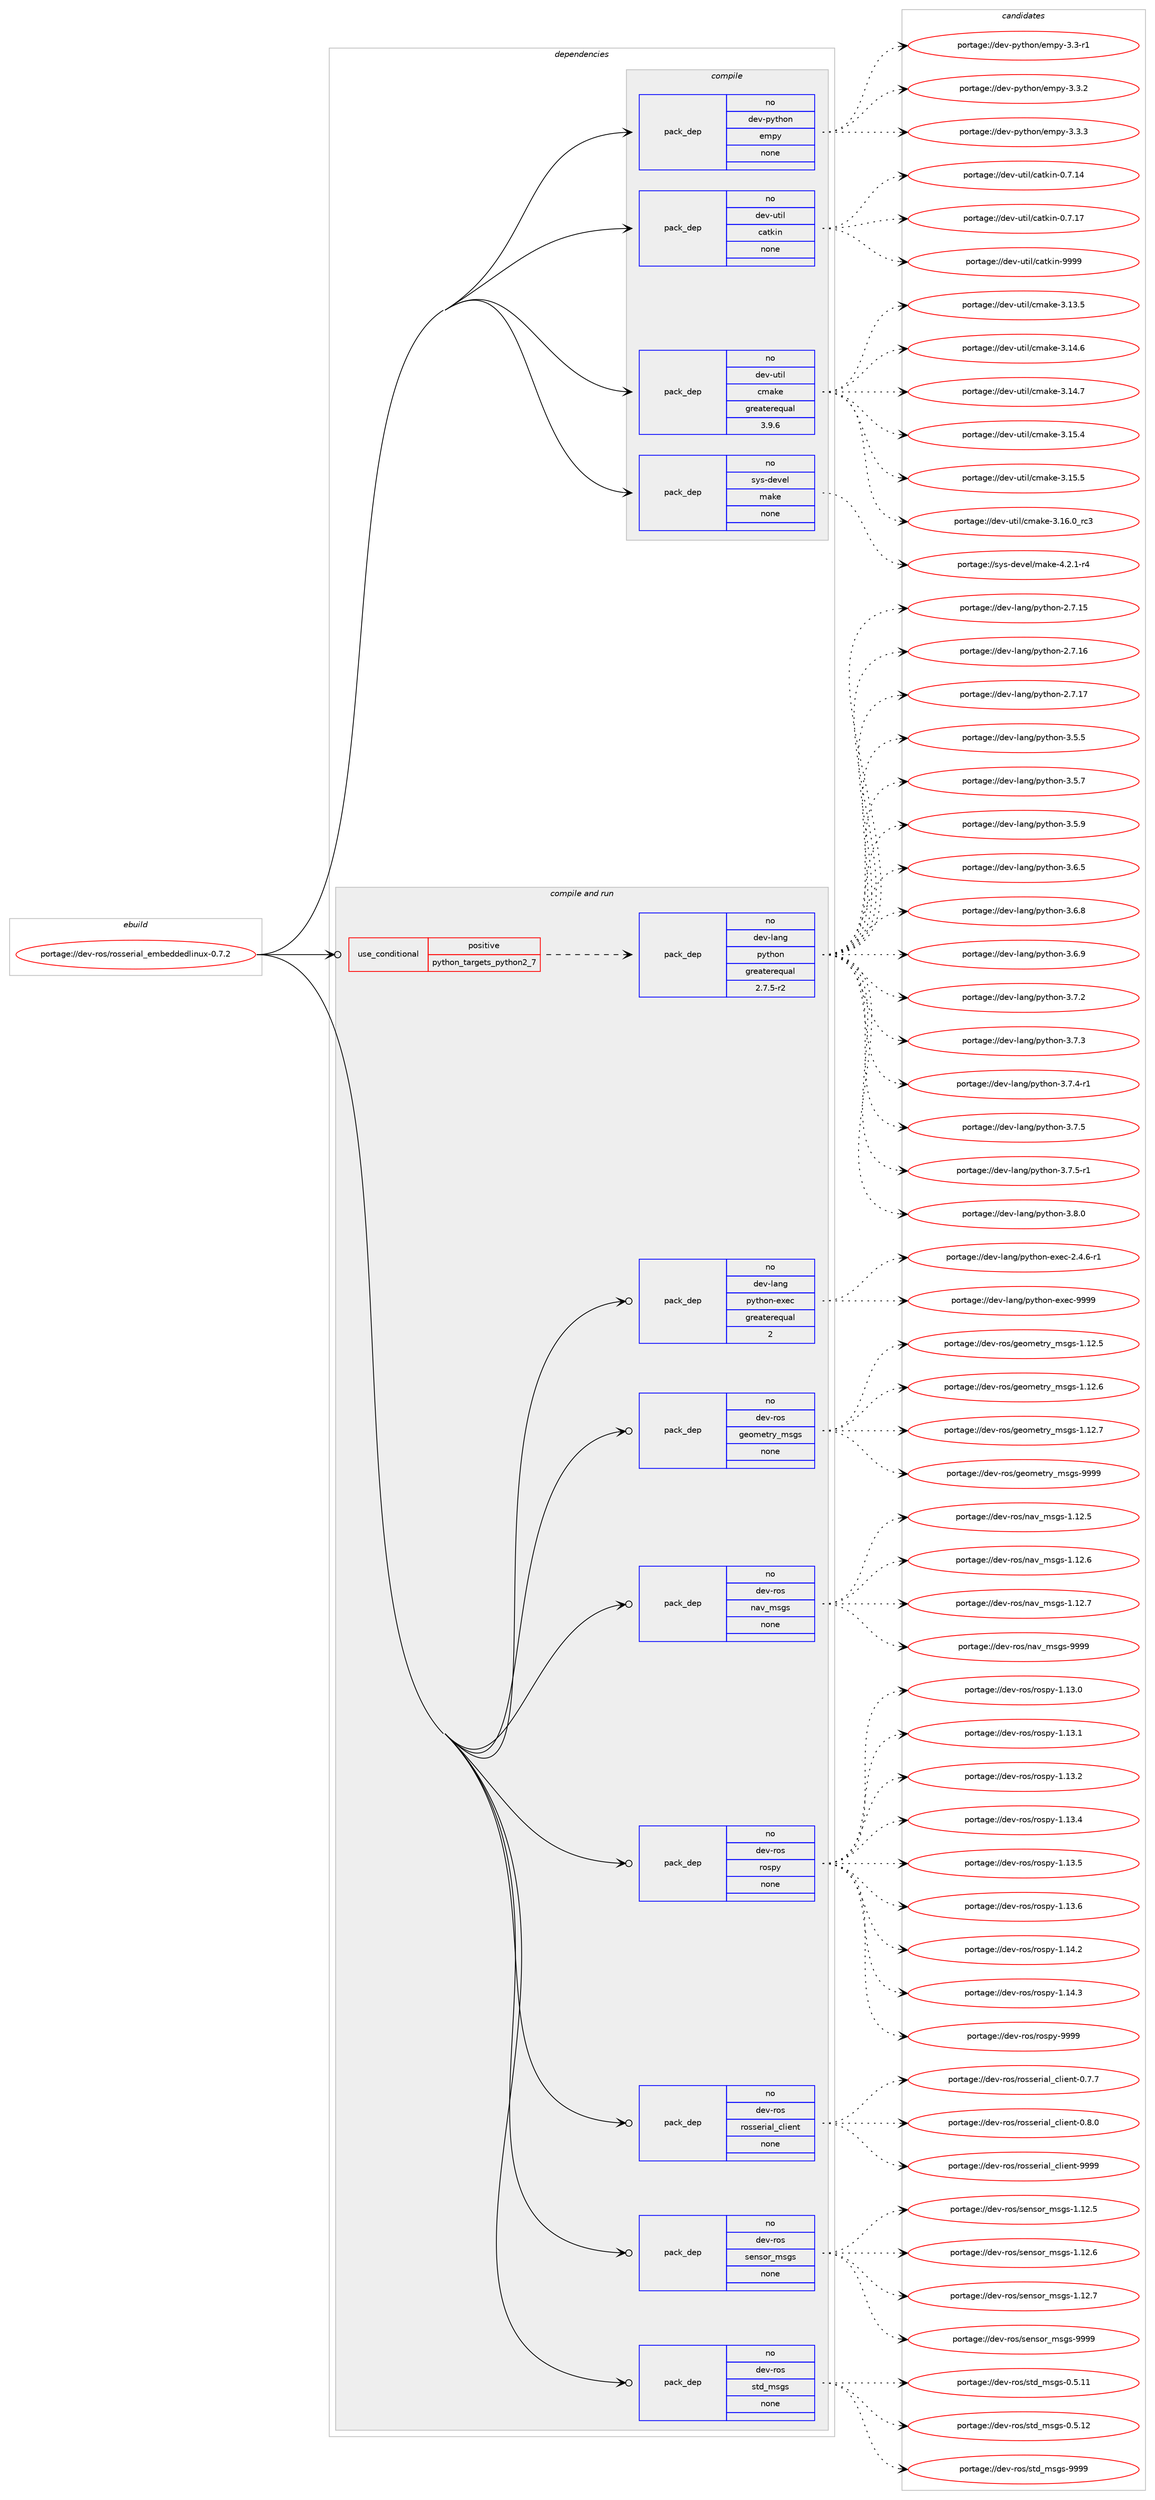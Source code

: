 digraph prolog {

# *************
# Graph options
# *************

newrank=true;
concentrate=true;
compound=true;
graph [rankdir=LR,fontname=Helvetica,fontsize=10,ranksep=1.5];#, ranksep=2.5, nodesep=0.2];
edge  [arrowhead=vee];
node  [fontname=Helvetica,fontsize=10];

# **********
# The ebuild
# **********

subgraph cluster_leftcol {
color=gray;
rank=same;
label=<<i>ebuild</i>>;
id [label="portage://dev-ros/rosserial_embeddedlinux-0.7.2", color=red, width=4, href="../dev-ros/rosserial_embeddedlinux-0.7.2.svg"];
}

# ****************
# The dependencies
# ****************

subgraph cluster_midcol {
color=gray;
label=<<i>dependencies</i>>;
subgraph cluster_compile {
fillcolor="#eeeeee";
style=filled;
label=<<i>compile</i>>;
subgraph pack150745 {
dependency198498 [label=<<TABLE BORDER="0" CELLBORDER="1" CELLSPACING="0" CELLPADDING="4" WIDTH="220"><TR><TD ROWSPAN="6" CELLPADDING="30">pack_dep</TD></TR><TR><TD WIDTH="110">no</TD></TR><TR><TD>dev-python</TD></TR><TR><TD>empy</TD></TR><TR><TD>none</TD></TR><TR><TD></TD></TR></TABLE>>, shape=none, color=blue];
}
id:e -> dependency198498:w [weight=20,style="solid",arrowhead="vee"];
subgraph pack150746 {
dependency198499 [label=<<TABLE BORDER="0" CELLBORDER="1" CELLSPACING="0" CELLPADDING="4" WIDTH="220"><TR><TD ROWSPAN="6" CELLPADDING="30">pack_dep</TD></TR><TR><TD WIDTH="110">no</TD></TR><TR><TD>dev-util</TD></TR><TR><TD>catkin</TD></TR><TR><TD>none</TD></TR><TR><TD></TD></TR></TABLE>>, shape=none, color=blue];
}
id:e -> dependency198499:w [weight=20,style="solid",arrowhead="vee"];
subgraph pack150747 {
dependency198500 [label=<<TABLE BORDER="0" CELLBORDER="1" CELLSPACING="0" CELLPADDING="4" WIDTH="220"><TR><TD ROWSPAN="6" CELLPADDING="30">pack_dep</TD></TR><TR><TD WIDTH="110">no</TD></TR><TR><TD>dev-util</TD></TR><TR><TD>cmake</TD></TR><TR><TD>greaterequal</TD></TR><TR><TD>3.9.6</TD></TR></TABLE>>, shape=none, color=blue];
}
id:e -> dependency198500:w [weight=20,style="solid",arrowhead="vee"];
subgraph pack150748 {
dependency198501 [label=<<TABLE BORDER="0" CELLBORDER="1" CELLSPACING="0" CELLPADDING="4" WIDTH="220"><TR><TD ROWSPAN="6" CELLPADDING="30">pack_dep</TD></TR><TR><TD WIDTH="110">no</TD></TR><TR><TD>sys-devel</TD></TR><TR><TD>make</TD></TR><TR><TD>none</TD></TR><TR><TD></TD></TR></TABLE>>, shape=none, color=blue];
}
id:e -> dependency198501:w [weight=20,style="solid",arrowhead="vee"];
}
subgraph cluster_compileandrun {
fillcolor="#eeeeee";
style=filled;
label=<<i>compile and run</i>>;
subgraph cond44325 {
dependency198502 [label=<<TABLE BORDER="0" CELLBORDER="1" CELLSPACING="0" CELLPADDING="4"><TR><TD ROWSPAN="3" CELLPADDING="10">use_conditional</TD></TR><TR><TD>positive</TD></TR><TR><TD>python_targets_python2_7</TD></TR></TABLE>>, shape=none, color=red];
subgraph pack150749 {
dependency198503 [label=<<TABLE BORDER="0" CELLBORDER="1" CELLSPACING="0" CELLPADDING="4" WIDTH="220"><TR><TD ROWSPAN="6" CELLPADDING="30">pack_dep</TD></TR><TR><TD WIDTH="110">no</TD></TR><TR><TD>dev-lang</TD></TR><TR><TD>python</TD></TR><TR><TD>greaterequal</TD></TR><TR><TD>2.7.5-r2</TD></TR></TABLE>>, shape=none, color=blue];
}
dependency198502:e -> dependency198503:w [weight=20,style="dashed",arrowhead="vee"];
}
id:e -> dependency198502:w [weight=20,style="solid",arrowhead="odotvee"];
subgraph pack150750 {
dependency198504 [label=<<TABLE BORDER="0" CELLBORDER="1" CELLSPACING="0" CELLPADDING="4" WIDTH="220"><TR><TD ROWSPAN="6" CELLPADDING="30">pack_dep</TD></TR><TR><TD WIDTH="110">no</TD></TR><TR><TD>dev-lang</TD></TR><TR><TD>python-exec</TD></TR><TR><TD>greaterequal</TD></TR><TR><TD>2</TD></TR></TABLE>>, shape=none, color=blue];
}
id:e -> dependency198504:w [weight=20,style="solid",arrowhead="odotvee"];
subgraph pack150751 {
dependency198505 [label=<<TABLE BORDER="0" CELLBORDER="1" CELLSPACING="0" CELLPADDING="4" WIDTH="220"><TR><TD ROWSPAN="6" CELLPADDING="30">pack_dep</TD></TR><TR><TD WIDTH="110">no</TD></TR><TR><TD>dev-ros</TD></TR><TR><TD>geometry_msgs</TD></TR><TR><TD>none</TD></TR><TR><TD></TD></TR></TABLE>>, shape=none, color=blue];
}
id:e -> dependency198505:w [weight=20,style="solid",arrowhead="odotvee"];
subgraph pack150752 {
dependency198506 [label=<<TABLE BORDER="0" CELLBORDER="1" CELLSPACING="0" CELLPADDING="4" WIDTH="220"><TR><TD ROWSPAN="6" CELLPADDING="30">pack_dep</TD></TR><TR><TD WIDTH="110">no</TD></TR><TR><TD>dev-ros</TD></TR><TR><TD>nav_msgs</TD></TR><TR><TD>none</TD></TR><TR><TD></TD></TR></TABLE>>, shape=none, color=blue];
}
id:e -> dependency198506:w [weight=20,style="solid",arrowhead="odotvee"];
subgraph pack150753 {
dependency198507 [label=<<TABLE BORDER="0" CELLBORDER="1" CELLSPACING="0" CELLPADDING="4" WIDTH="220"><TR><TD ROWSPAN="6" CELLPADDING="30">pack_dep</TD></TR><TR><TD WIDTH="110">no</TD></TR><TR><TD>dev-ros</TD></TR><TR><TD>rospy</TD></TR><TR><TD>none</TD></TR><TR><TD></TD></TR></TABLE>>, shape=none, color=blue];
}
id:e -> dependency198507:w [weight=20,style="solid",arrowhead="odotvee"];
subgraph pack150754 {
dependency198508 [label=<<TABLE BORDER="0" CELLBORDER="1" CELLSPACING="0" CELLPADDING="4" WIDTH="220"><TR><TD ROWSPAN="6" CELLPADDING="30">pack_dep</TD></TR><TR><TD WIDTH="110">no</TD></TR><TR><TD>dev-ros</TD></TR><TR><TD>rosserial_client</TD></TR><TR><TD>none</TD></TR><TR><TD></TD></TR></TABLE>>, shape=none, color=blue];
}
id:e -> dependency198508:w [weight=20,style="solid",arrowhead="odotvee"];
subgraph pack150755 {
dependency198509 [label=<<TABLE BORDER="0" CELLBORDER="1" CELLSPACING="0" CELLPADDING="4" WIDTH="220"><TR><TD ROWSPAN="6" CELLPADDING="30">pack_dep</TD></TR><TR><TD WIDTH="110">no</TD></TR><TR><TD>dev-ros</TD></TR><TR><TD>sensor_msgs</TD></TR><TR><TD>none</TD></TR><TR><TD></TD></TR></TABLE>>, shape=none, color=blue];
}
id:e -> dependency198509:w [weight=20,style="solid",arrowhead="odotvee"];
subgraph pack150756 {
dependency198510 [label=<<TABLE BORDER="0" CELLBORDER="1" CELLSPACING="0" CELLPADDING="4" WIDTH="220"><TR><TD ROWSPAN="6" CELLPADDING="30">pack_dep</TD></TR><TR><TD WIDTH="110">no</TD></TR><TR><TD>dev-ros</TD></TR><TR><TD>std_msgs</TD></TR><TR><TD>none</TD></TR><TR><TD></TD></TR></TABLE>>, shape=none, color=blue];
}
id:e -> dependency198510:w [weight=20,style="solid",arrowhead="odotvee"];
}
subgraph cluster_run {
fillcolor="#eeeeee";
style=filled;
label=<<i>run</i>>;
}
}

# **************
# The candidates
# **************

subgraph cluster_choices {
rank=same;
color=gray;
label=<<i>candidates</i>>;

subgraph choice150745 {
color=black;
nodesep=1;
choiceportage1001011184511212111610411111047101109112121455146514511449 [label="portage://dev-python/empy-3.3-r1", color=red, width=4,href="../dev-python/empy-3.3-r1.svg"];
choiceportage1001011184511212111610411111047101109112121455146514650 [label="portage://dev-python/empy-3.3.2", color=red, width=4,href="../dev-python/empy-3.3.2.svg"];
choiceportage1001011184511212111610411111047101109112121455146514651 [label="portage://dev-python/empy-3.3.3", color=red, width=4,href="../dev-python/empy-3.3.3.svg"];
dependency198498:e -> choiceportage1001011184511212111610411111047101109112121455146514511449:w [style=dotted,weight="100"];
dependency198498:e -> choiceportage1001011184511212111610411111047101109112121455146514650:w [style=dotted,weight="100"];
dependency198498:e -> choiceportage1001011184511212111610411111047101109112121455146514651:w [style=dotted,weight="100"];
}
subgraph choice150746 {
color=black;
nodesep=1;
choiceportage1001011184511711610510847999711610710511045484655464952 [label="portage://dev-util/catkin-0.7.14", color=red, width=4,href="../dev-util/catkin-0.7.14.svg"];
choiceportage1001011184511711610510847999711610710511045484655464955 [label="portage://dev-util/catkin-0.7.17", color=red, width=4,href="../dev-util/catkin-0.7.17.svg"];
choiceportage100101118451171161051084799971161071051104557575757 [label="portage://dev-util/catkin-9999", color=red, width=4,href="../dev-util/catkin-9999.svg"];
dependency198499:e -> choiceportage1001011184511711610510847999711610710511045484655464952:w [style=dotted,weight="100"];
dependency198499:e -> choiceportage1001011184511711610510847999711610710511045484655464955:w [style=dotted,weight="100"];
dependency198499:e -> choiceportage100101118451171161051084799971161071051104557575757:w [style=dotted,weight="100"];
}
subgraph choice150747 {
color=black;
nodesep=1;
choiceportage1001011184511711610510847991099710710145514649514653 [label="portage://dev-util/cmake-3.13.5", color=red, width=4,href="../dev-util/cmake-3.13.5.svg"];
choiceportage1001011184511711610510847991099710710145514649524654 [label="portage://dev-util/cmake-3.14.6", color=red, width=4,href="../dev-util/cmake-3.14.6.svg"];
choiceportage1001011184511711610510847991099710710145514649524655 [label="portage://dev-util/cmake-3.14.7", color=red, width=4,href="../dev-util/cmake-3.14.7.svg"];
choiceportage1001011184511711610510847991099710710145514649534652 [label="portage://dev-util/cmake-3.15.4", color=red, width=4,href="../dev-util/cmake-3.15.4.svg"];
choiceportage1001011184511711610510847991099710710145514649534653 [label="portage://dev-util/cmake-3.15.5", color=red, width=4,href="../dev-util/cmake-3.15.5.svg"];
choiceportage1001011184511711610510847991099710710145514649544648951149951 [label="portage://dev-util/cmake-3.16.0_rc3", color=red, width=4,href="../dev-util/cmake-3.16.0_rc3.svg"];
dependency198500:e -> choiceportage1001011184511711610510847991099710710145514649514653:w [style=dotted,weight="100"];
dependency198500:e -> choiceportage1001011184511711610510847991099710710145514649524654:w [style=dotted,weight="100"];
dependency198500:e -> choiceportage1001011184511711610510847991099710710145514649524655:w [style=dotted,weight="100"];
dependency198500:e -> choiceportage1001011184511711610510847991099710710145514649534652:w [style=dotted,weight="100"];
dependency198500:e -> choiceportage1001011184511711610510847991099710710145514649534653:w [style=dotted,weight="100"];
dependency198500:e -> choiceportage1001011184511711610510847991099710710145514649544648951149951:w [style=dotted,weight="100"];
}
subgraph choice150748 {
color=black;
nodesep=1;
choiceportage1151211154510010111810110847109971071014552465046494511452 [label="portage://sys-devel/make-4.2.1-r4", color=red, width=4,href="../sys-devel/make-4.2.1-r4.svg"];
dependency198501:e -> choiceportage1151211154510010111810110847109971071014552465046494511452:w [style=dotted,weight="100"];
}
subgraph choice150749 {
color=black;
nodesep=1;
choiceportage10010111845108971101034711212111610411111045504655464953 [label="portage://dev-lang/python-2.7.15", color=red, width=4,href="../dev-lang/python-2.7.15.svg"];
choiceportage10010111845108971101034711212111610411111045504655464954 [label="portage://dev-lang/python-2.7.16", color=red, width=4,href="../dev-lang/python-2.7.16.svg"];
choiceportage10010111845108971101034711212111610411111045504655464955 [label="portage://dev-lang/python-2.7.17", color=red, width=4,href="../dev-lang/python-2.7.17.svg"];
choiceportage100101118451089711010347112121116104111110455146534653 [label="portage://dev-lang/python-3.5.5", color=red, width=4,href="../dev-lang/python-3.5.5.svg"];
choiceportage100101118451089711010347112121116104111110455146534655 [label="portage://dev-lang/python-3.5.7", color=red, width=4,href="../dev-lang/python-3.5.7.svg"];
choiceportage100101118451089711010347112121116104111110455146534657 [label="portage://dev-lang/python-3.5.9", color=red, width=4,href="../dev-lang/python-3.5.9.svg"];
choiceportage100101118451089711010347112121116104111110455146544653 [label="portage://dev-lang/python-3.6.5", color=red, width=4,href="../dev-lang/python-3.6.5.svg"];
choiceportage100101118451089711010347112121116104111110455146544656 [label="portage://dev-lang/python-3.6.8", color=red, width=4,href="../dev-lang/python-3.6.8.svg"];
choiceportage100101118451089711010347112121116104111110455146544657 [label="portage://dev-lang/python-3.6.9", color=red, width=4,href="../dev-lang/python-3.6.9.svg"];
choiceportage100101118451089711010347112121116104111110455146554650 [label="portage://dev-lang/python-3.7.2", color=red, width=4,href="../dev-lang/python-3.7.2.svg"];
choiceportage100101118451089711010347112121116104111110455146554651 [label="portage://dev-lang/python-3.7.3", color=red, width=4,href="../dev-lang/python-3.7.3.svg"];
choiceportage1001011184510897110103471121211161041111104551465546524511449 [label="portage://dev-lang/python-3.7.4-r1", color=red, width=4,href="../dev-lang/python-3.7.4-r1.svg"];
choiceportage100101118451089711010347112121116104111110455146554653 [label="portage://dev-lang/python-3.7.5", color=red, width=4,href="../dev-lang/python-3.7.5.svg"];
choiceportage1001011184510897110103471121211161041111104551465546534511449 [label="portage://dev-lang/python-3.7.5-r1", color=red, width=4,href="../dev-lang/python-3.7.5-r1.svg"];
choiceportage100101118451089711010347112121116104111110455146564648 [label="portage://dev-lang/python-3.8.0", color=red, width=4,href="../dev-lang/python-3.8.0.svg"];
dependency198503:e -> choiceportage10010111845108971101034711212111610411111045504655464953:w [style=dotted,weight="100"];
dependency198503:e -> choiceportage10010111845108971101034711212111610411111045504655464954:w [style=dotted,weight="100"];
dependency198503:e -> choiceportage10010111845108971101034711212111610411111045504655464955:w [style=dotted,weight="100"];
dependency198503:e -> choiceportage100101118451089711010347112121116104111110455146534653:w [style=dotted,weight="100"];
dependency198503:e -> choiceportage100101118451089711010347112121116104111110455146534655:w [style=dotted,weight="100"];
dependency198503:e -> choiceportage100101118451089711010347112121116104111110455146534657:w [style=dotted,weight="100"];
dependency198503:e -> choiceportage100101118451089711010347112121116104111110455146544653:w [style=dotted,weight="100"];
dependency198503:e -> choiceportage100101118451089711010347112121116104111110455146544656:w [style=dotted,weight="100"];
dependency198503:e -> choiceportage100101118451089711010347112121116104111110455146544657:w [style=dotted,weight="100"];
dependency198503:e -> choiceportage100101118451089711010347112121116104111110455146554650:w [style=dotted,weight="100"];
dependency198503:e -> choiceportage100101118451089711010347112121116104111110455146554651:w [style=dotted,weight="100"];
dependency198503:e -> choiceportage1001011184510897110103471121211161041111104551465546524511449:w [style=dotted,weight="100"];
dependency198503:e -> choiceportage100101118451089711010347112121116104111110455146554653:w [style=dotted,weight="100"];
dependency198503:e -> choiceportage1001011184510897110103471121211161041111104551465546534511449:w [style=dotted,weight="100"];
dependency198503:e -> choiceportage100101118451089711010347112121116104111110455146564648:w [style=dotted,weight="100"];
}
subgraph choice150750 {
color=black;
nodesep=1;
choiceportage10010111845108971101034711212111610411111045101120101994550465246544511449 [label="portage://dev-lang/python-exec-2.4.6-r1", color=red, width=4,href="../dev-lang/python-exec-2.4.6-r1.svg"];
choiceportage10010111845108971101034711212111610411111045101120101994557575757 [label="portage://dev-lang/python-exec-9999", color=red, width=4,href="../dev-lang/python-exec-9999.svg"];
dependency198504:e -> choiceportage10010111845108971101034711212111610411111045101120101994550465246544511449:w [style=dotted,weight="100"];
dependency198504:e -> choiceportage10010111845108971101034711212111610411111045101120101994557575757:w [style=dotted,weight="100"];
}
subgraph choice150751 {
color=black;
nodesep=1;
choiceportage10010111845114111115471031011111091011161141219510911510311545494649504653 [label="portage://dev-ros/geometry_msgs-1.12.5", color=red, width=4,href="../dev-ros/geometry_msgs-1.12.5.svg"];
choiceportage10010111845114111115471031011111091011161141219510911510311545494649504654 [label="portage://dev-ros/geometry_msgs-1.12.6", color=red, width=4,href="../dev-ros/geometry_msgs-1.12.6.svg"];
choiceportage10010111845114111115471031011111091011161141219510911510311545494649504655 [label="portage://dev-ros/geometry_msgs-1.12.7", color=red, width=4,href="../dev-ros/geometry_msgs-1.12.7.svg"];
choiceportage1001011184511411111547103101111109101116114121951091151031154557575757 [label="portage://dev-ros/geometry_msgs-9999", color=red, width=4,href="../dev-ros/geometry_msgs-9999.svg"];
dependency198505:e -> choiceportage10010111845114111115471031011111091011161141219510911510311545494649504653:w [style=dotted,weight="100"];
dependency198505:e -> choiceportage10010111845114111115471031011111091011161141219510911510311545494649504654:w [style=dotted,weight="100"];
dependency198505:e -> choiceportage10010111845114111115471031011111091011161141219510911510311545494649504655:w [style=dotted,weight="100"];
dependency198505:e -> choiceportage1001011184511411111547103101111109101116114121951091151031154557575757:w [style=dotted,weight="100"];
}
subgraph choice150752 {
color=black;
nodesep=1;
choiceportage1001011184511411111547110971189510911510311545494649504653 [label="portage://dev-ros/nav_msgs-1.12.5", color=red, width=4,href="../dev-ros/nav_msgs-1.12.5.svg"];
choiceportage1001011184511411111547110971189510911510311545494649504654 [label="portage://dev-ros/nav_msgs-1.12.6", color=red, width=4,href="../dev-ros/nav_msgs-1.12.6.svg"];
choiceportage1001011184511411111547110971189510911510311545494649504655 [label="portage://dev-ros/nav_msgs-1.12.7", color=red, width=4,href="../dev-ros/nav_msgs-1.12.7.svg"];
choiceportage100101118451141111154711097118951091151031154557575757 [label="portage://dev-ros/nav_msgs-9999", color=red, width=4,href="../dev-ros/nav_msgs-9999.svg"];
dependency198506:e -> choiceportage1001011184511411111547110971189510911510311545494649504653:w [style=dotted,weight="100"];
dependency198506:e -> choiceportage1001011184511411111547110971189510911510311545494649504654:w [style=dotted,weight="100"];
dependency198506:e -> choiceportage1001011184511411111547110971189510911510311545494649504655:w [style=dotted,weight="100"];
dependency198506:e -> choiceportage100101118451141111154711097118951091151031154557575757:w [style=dotted,weight="100"];
}
subgraph choice150753 {
color=black;
nodesep=1;
choiceportage100101118451141111154711411111511212145494649514648 [label="portage://dev-ros/rospy-1.13.0", color=red, width=4,href="../dev-ros/rospy-1.13.0.svg"];
choiceportage100101118451141111154711411111511212145494649514649 [label="portage://dev-ros/rospy-1.13.1", color=red, width=4,href="../dev-ros/rospy-1.13.1.svg"];
choiceportage100101118451141111154711411111511212145494649514650 [label="portage://dev-ros/rospy-1.13.2", color=red, width=4,href="../dev-ros/rospy-1.13.2.svg"];
choiceportage100101118451141111154711411111511212145494649514652 [label="portage://dev-ros/rospy-1.13.4", color=red, width=4,href="../dev-ros/rospy-1.13.4.svg"];
choiceportage100101118451141111154711411111511212145494649514653 [label="portage://dev-ros/rospy-1.13.5", color=red, width=4,href="../dev-ros/rospy-1.13.5.svg"];
choiceportage100101118451141111154711411111511212145494649514654 [label="portage://dev-ros/rospy-1.13.6", color=red, width=4,href="../dev-ros/rospy-1.13.6.svg"];
choiceportage100101118451141111154711411111511212145494649524650 [label="portage://dev-ros/rospy-1.14.2", color=red, width=4,href="../dev-ros/rospy-1.14.2.svg"];
choiceportage100101118451141111154711411111511212145494649524651 [label="portage://dev-ros/rospy-1.14.3", color=red, width=4,href="../dev-ros/rospy-1.14.3.svg"];
choiceportage10010111845114111115471141111151121214557575757 [label="portage://dev-ros/rospy-9999", color=red, width=4,href="../dev-ros/rospy-9999.svg"];
dependency198507:e -> choiceportage100101118451141111154711411111511212145494649514648:w [style=dotted,weight="100"];
dependency198507:e -> choiceportage100101118451141111154711411111511212145494649514649:w [style=dotted,weight="100"];
dependency198507:e -> choiceportage100101118451141111154711411111511212145494649514650:w [style=dotted,weight="100"];
dependency198507:e -> choiceportage100101118451141111154711411111511212145494649514652:w [style=dotted,weight="100"];
dependency198507:e -> choiceportage100101118451141111154711411111511212145494649514653:w [style=dotted,weight="100"];
dependency198507:e -> choiceportage100101118451141111154711411111511212145494649514654:w [style=dotted,weight="100"];
dependency198507:e -> choiceportage100101118451141111154711411111511212145494649524650:w [style=dotted,weight="100"];
dependency198507:e -> choiceportage100101118451141111154711411111511212145494649524651:w [style=dotted,weight="100"];
dependency198507:e -> choiceportage10010111845114111115471141111151121214557575757:w [style=dotted,weight="100"];
}
subgraph choice150754 {
color=black;
nodesep=1;
choiceportage1001011184511411111547114111115115101114105971089599108105101110116454846554655 [label="portage://dev-ros/rosserial_client-0.7.7", color=red, width=4,href="../dev-ros/rosserial_client-0.7.7.svg"];
choiceportage1001011184511411111547114111115115101114105971089599108105101110116454846564648 [label="portage://dev-ros/rosserial_client-0.8.0", color=red, width=4,href="../dev-ros/rosserial_client-0.8.0.svg"];
choiceportage10010111845114111115471141111151151011141059710895991081051011101164557575757 [label="portage://dev-ros/rosserial_client-9999", color=red, width=4,href="../dev-ros/rosserial_client-9999.svg"];
dependency198508:e -> choiceportage1001011184511411111547114111115115101114105971089599108105101110116454846554655:w [style=dotted,weight="100"];
dependency198508:e -> choiceportage1001011184511411111547114111115115101114105971089599108105101110116454846564648:w [style=dotted,weight="100"];
dependency198508:e -> choiceportage10010111845114111115471141111151151011141059710895991081051011101164557575757:w [style=dotted,weight="100"];
}
subgraph choice150755 {
color=black;
nodesep=1;
choiceportage10010111845114111115471151011101151111149510911510311545494649504653 [label="portage://dev-ros/sensor_msgs-1.12.5", color=red, width=4,href="../dev-ros/sensor_msgs-1.12.5.svg"];
choiceportage10010111845114111115471151011101151111149510911510311545494649504654 [label="portage://dev-ros/sensor_msgs-1.12.6", color=red, width=4,href="../dev-ros/sensor_msgs-1.12.6.svg"];
choiceportage10010111845114111115471151011101151111149510911510311545494649504655 [label="portage://dev-ros/sensor_msgs-1.12.7", color=red, width=4,href="../dev-ros/sensor_msgs-1.12.7.svg"];
choiceportage1001011184511411111547115101110115111114951091151031154557575757 [label="portage://dev-ros/sensor_msgs-9999", color=red, width=4,href="../dev-ros/sensor_msgs-9999.svg"];
dependency198509:e -> choiceportage10010111845114111115471151011101151111149510911510311545494649504653:w [style=dotted,weight="100"];
dependency198509:e -> choiceportage10010111845114111115471151011101151111149510911510311545494649504654:w [style=dotted,weight="100"];
dependency198509:e -> choiceportage10010111845114111115471151011101151111149510911510311545494649504655:w [style=dotted,weight="100"];
dependency198509:e -> choiceportage1001011184511411111547115101110115111114951091151031154557575757:w [style=dotted,weight="100"];
}
subgraph choice150756 {
color=black;
nodesep=1;
choiceportage10010111845114111115471151161009510911510311545484653464949 [label="portage://dev-ros/std_msgs-0.5.11", color=red, width=4,href="../dev-ros/std_msgs-0.5.11.svg"];
choiceportage10010111845114111115471151161009510911510311545484653464950 [label="portage://dev-ros/std_msgs-0.5.12", color=red, width=4,href="../dev-ros/std_msgs-0.5.12.svg"];
choiceportage1001011184511411111547115116100951091151031154557575757 [label="portage://dev-ros/std_msgs-9999", color=red, width=4,href="../dev-ros/std_msgs-9999.svg"];
dependency198510:e -> choiceportage10010111845114111115471151161009510911510311545484653464949:w [style=dotted,weight="100"];
dependency198510:e -> choiceportage10010111845114111115471151161009510911510311545484653464950:w [style=dotted,weight="100"];
dependency198510:e -> choiceportage1001011184511411111547115116100951091151031154557575757:w [style=dotted,weight="100"];
}
}

}
